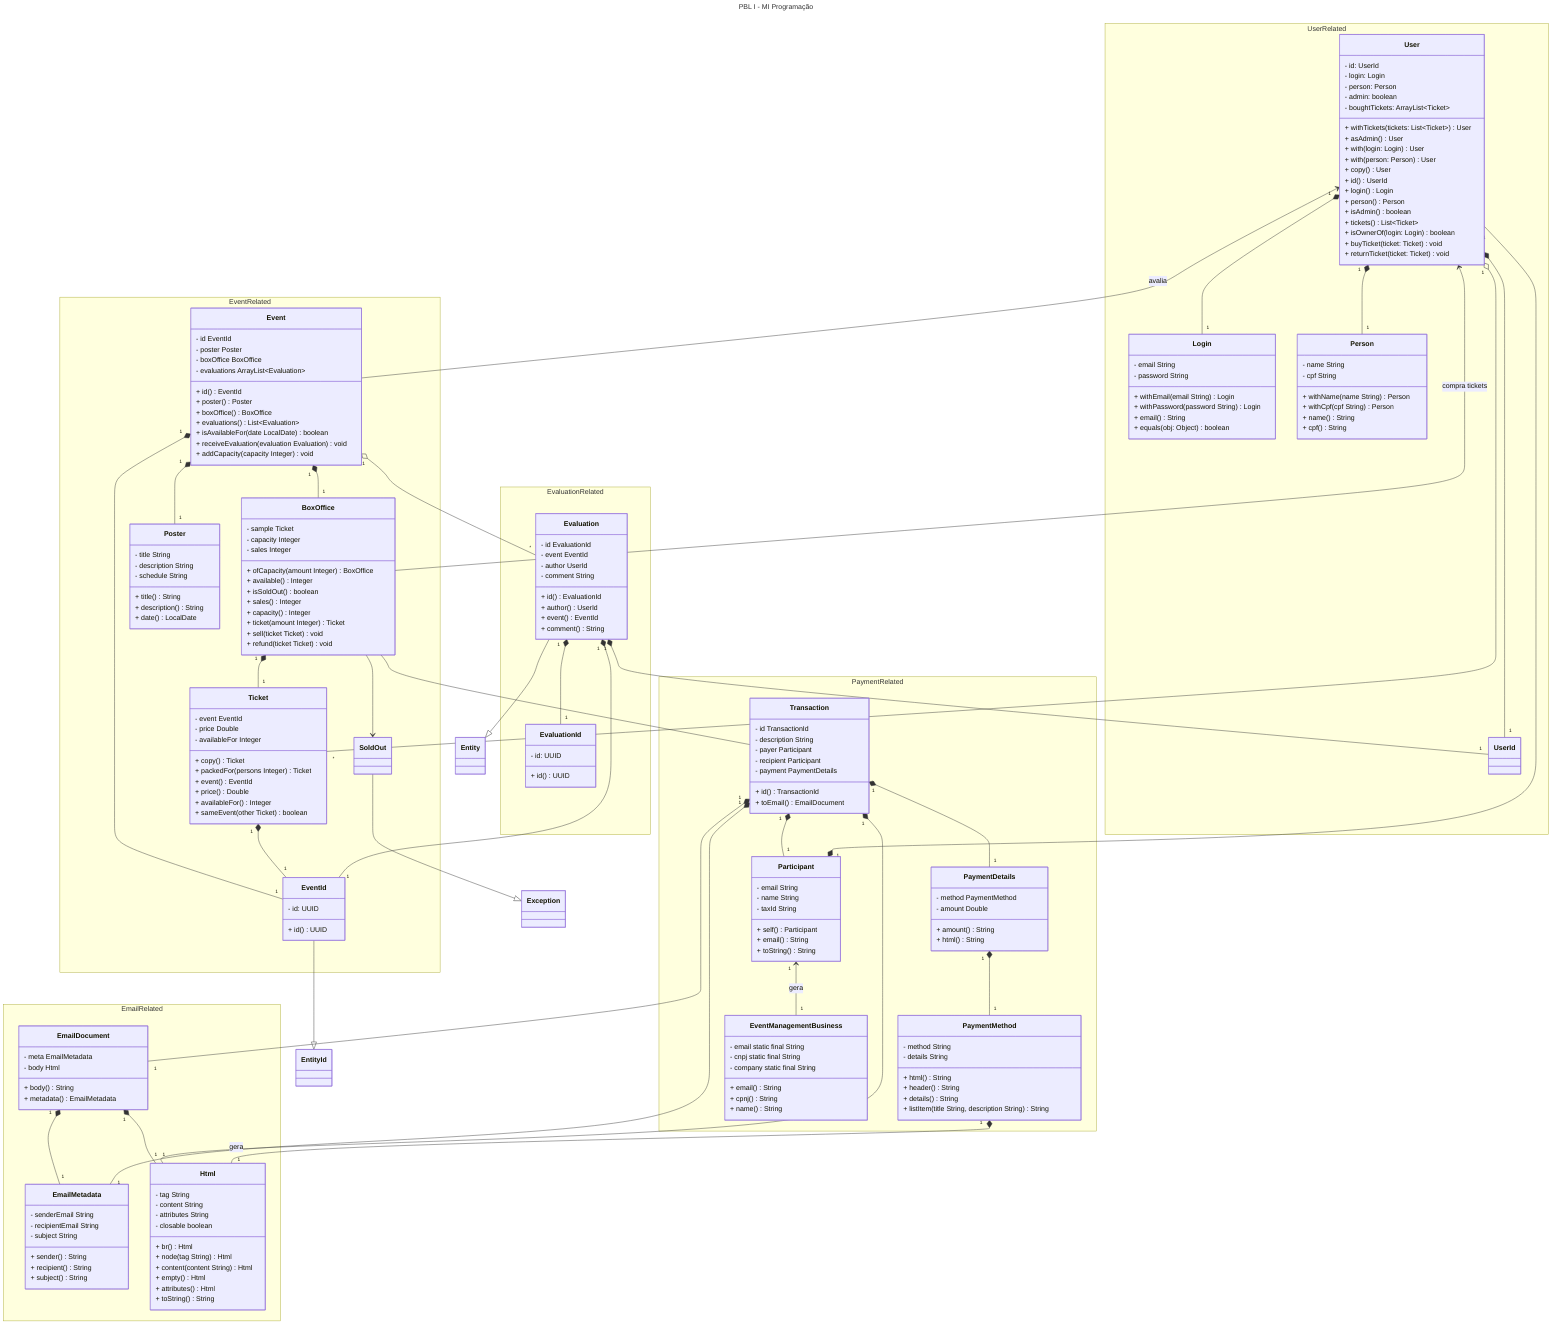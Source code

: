 ---
title: PBL I - MI Programação
---
classDiagram
direction TD

User "1" *-- "1" Login
User "1" *-- "1" Person
User "1" *-- "1" UserId

User "1" o-- "*" Ticket
User <-- BoxOffice: compra tickets
User <-- Event: avalia

Event "1" *-- "1" EventId
Event "1" *-- "1" Poster
Event "1" o-- "*" Evaluation
Event "1" *-- "1" BoxOffice

BoxOffice "1" *-- "1" Ticket
BoxOffice --> SoldOut
BoxOffice -- Transaction

Ticket "1" *-- "1" EventId

Evaluation --|> Entity
Evaluation "1" *-- "1" EvaluationId
Evaluation "1" *-- "1" UserId
Evaluation "1" *-- "1" EventId

EmailDocument "1" *-- "1" EmailMetadata
EmailDocument "1" *-- "1" Html

Transaction "1" *-- "1" Html
Transaction "1" *-- "1" Participant
Transaction "1" *-- "1" EmailDocument
Transaction "1" *-- "1" PaymentDetails
Transaction "1" *-- "1" EmailMetadata

PaymentMethod "1" *-- "1" Html: gera
PaymentDetails "1" *-- "1" PaymentMethod
Participant "1" *-- "1" User
Participant "1" <-- "1" EventManagementBusiness: gera


class User {
    - id: UserId
    - login: Login
    - person: Person
    - admin: boolean
    - boughtTickets: ArrayList~Ticket~

    + withTickets(tickets: List~Ticket~) User
    + asAdmin() User
    + with(login: Login) User
    + with(person: Person) User
    + copy() User

    + id() UserId
    + login() Login
    + person() Person
    + isAdmin() boolean
    + tickets() List~Ticket~

    + isOwnerOf(login: Login) boolean

    + buyTicket(ticket: Ticket) void
    + returnTicket(ticket: Ticket) void
}

class Person {
    - name String
    - cpf String

    + withName(name String) Person
    + withCpf(cpf String) Person
    
    + name() String
    + cpf() String
}

class Login {
    - email String
    - password String

    + withEmail(email String) Login
    + withPassword(password String) Login

    + email() String
    + equals(obj: Object) boolean
}

namespace UserRelated {
    class User
    class UserId
    class Person
    class Login
}


%% Events

class Event {
    - id EventId
    - poster Poster
    - boxOffice BoxOffice
    - evaluations ArrayList~Evaluation~

    + id() EventId
    + poster() Poster
    + boxOffice() BoxOffice
    + evaluations() List~Evaluation~

    + isAvailableFor(date LocalDate) boolean
    
    + receiveEvaluation(evaluation Evaluation) void
    + addCapacity(capacity Integer) void
}

class BoxOffice {
    - sample Ticket
    - capacity Integer
    - sales Integer

    + ofCapacity(amount Integer) BoxOffice

    + available() Integer
    + isSoldOut() boolean
    + sales() Integer
    + capacity() Integer

    + ticket(amount Integer) Ticket

    + sell(ticket Ticket) void
    + refund(ticket Ticket) void
}

class Poster {
    - title String
    - description String
    - schedule String

    + title() String
    + description() String
    + date() LocalDate
}

class Ticket {
    - event EventId
    - price Double
    - availableFor Integer

    + copy() Ticket
    + packedFor(persons Integer) Ticket

    + event() EventId
    + price() Double
    + availableFor() Integer
    + sameEvent(other Ticket) boolean
}


class EventId {
    - id: UUID
    + id() UUID
}

EventId --|> EntityId

%% Evaluation

class Evaluation {
    - id EvaluationId
    - event EventId
    - author UserId
    - comment String

    + id() EvaluationId
    + author() UserId
    + event() EventId
    + comment() String
}

class EvaluationId {
    - id: UUID
    + id() UUID
}

%% EvaluationId --|> EntityId

namespace EvaluationRelated {
    class Evaluation
    class EvaluationId
}

SoldOut --|> Exception

namespace EventRelated {
    class Event
    class SoldOut
    class EventId
    class BoxOffice
    class Ticket
    class Poster
}

%% Email 

class EmailDocument {
    - meta EmailMetadata
    - body Html
    + body() String
    + metadata() EmailMetadata
}

class EmailMetadata {
    - senderEmail String
    - recipientEmail String
    - subject String
    + sender() String
    + recipient() String
    + subject() String
}

class Html {
    - tag String
    - content String
    - attributes String
    - closable boolean

    + br() Html
    + node(tag String) Html
    + content(content String) Html
    + empty() Html
    + attributes() Html

    + toString() String
}

namespace EmailRelated {
    class EmailDocument
    class EmailMetadata
    class Html
}

%% Payment

class Transaction {
    - id TransactionId
    - description String
    - payer Participant
    - recipient Participant
    - payment PaymentDetails

    + id() TransactionId
    + toEmail() EmailDocument
}

%% Transaction "1" *-- "1" TransactionId

class PaymentMethod {
        - method String
        - details String

        + html() String
        + header() String
        + details() String
        + listItem(title String, description String) String
    }

    class PaymentDetails {
        - method PaymentMethod
        - amount Double

        + amount() String
        + html() String
    }

    class Participant {
        - email String
        - name String
        - taxId String

        + self() Participant
        + email() String
        + toString() String
    }

    class EventManagementBusiness {
        - email static final String
        - cnpj static final String
        - company static final String
        + email() String
        + cpnj() String
        + name() String
    }

    namespace PaymentRelated {
        class Transaction
        class PaymentMethod
        class PaymentDetails
        class Participant
        class EventManagementBusiness
    }